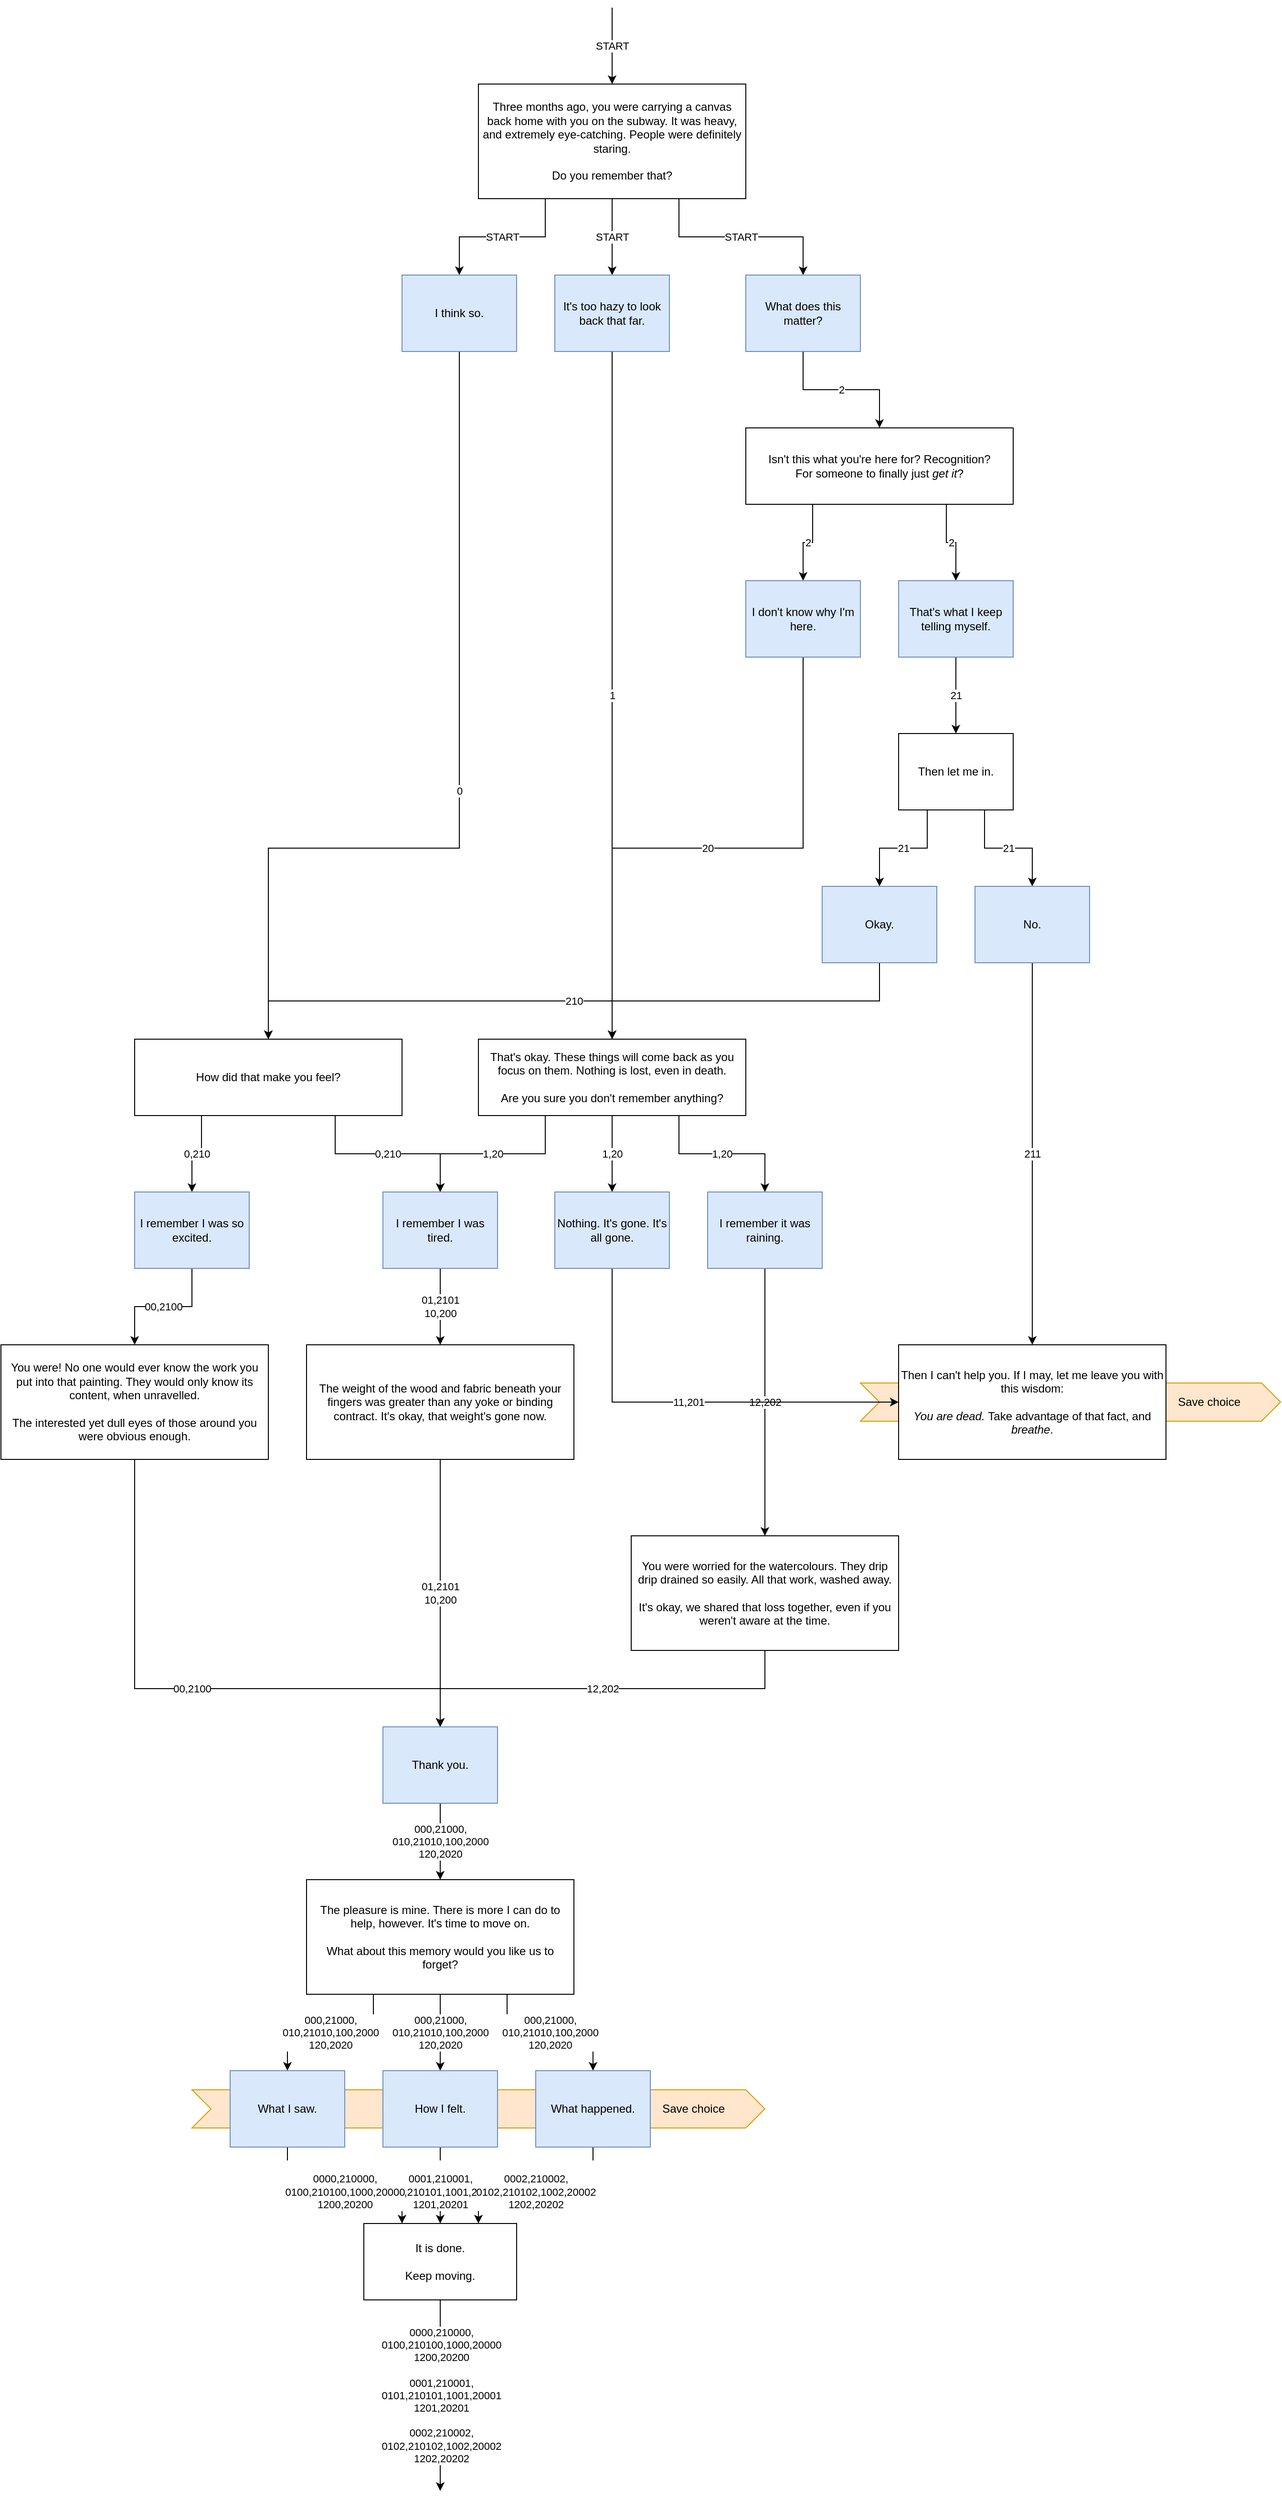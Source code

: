 <mxfile version="20.8.16" type="device"><diagram name="Page-1" id="pQX9E81zDKcZAxmBUOre"><mxGraphModel dx="1434" dy="956" grid="1" gridSize="10" guides="1" tooltips="1" connect="1" arrows="1" fold="1" page="1" pageScale="1" pageWidth="800" pageHeight="1000" math="0" shadow="0"><root><mxCell id="0"/><mxCell id="1" parent="0"/><mxCell id="snW1mZvmBjCbT33pp-t--63" value="&lt;blockquote style=&quot;margin: 0 0 0 40px; border: none; padding: 0px;&quot;&gt;&lt;blockquote style=&quot;margin: 0 0 0 40px; border: none; padding: 0px;&quot;&gt;&lt;blockquote style=&quot;margin: 0 0 0 40px; border: none; padding: 0px;&quot;&gt;Save choice&lt;/blockquote&gt;&lt;/blockquote&gt;&lt;/blockquote&gt;" style="shape=step;perimeter=stepPerimeter;whiteSpace=wrap;html=1;fixedSize=1;fillColor=#ffe6cc;strokeColor=#d79b00;align=right;spacingRight=40;" parent="1" vertex="1"><mxGeometry x="240" y="2220" width="600" height="40" as="geometry"/></mxCell><mxCell id="snW1mZvmBjCbT33pp-t--44" value="Save choice" style="shape=step;perimeter=stepPerimeter;whiteSpace=wrap;html=1;fixedSize=1;fillColor=#ffe6cc;strokeColor=#d79b00;align=right;spacingRight=40;" parent="1" vertex="1"><mxGeometry x="940" y="1480" width="440" height="40" as="geometry"/></mxCell><mxCell id="snW1mZvmBjCbT33pp-t--6" value="START" style="edgeStyle=orthogonalEdgeStyle;rounded=0;orthogonalLoop=1;jettySize=auto;html=1;exitX=0.25;exitY=1;exitDx=0;exitDy=0;entryX=0.5;entryY=0;entryDx=0;entryDy=0;" parent="1" source="snW1mZvmBjCbT33pp-t--2" target="snW1mZvmBjCbT33pp-t--3" edge="1"><mxGeometry relative="1" as="geometry"/></mxCell><mxCell id="snW1mZvmBjCbT33pp-t--7" value="START" style="edgeStyle=orthogonalEdgeStyle;rounded=0;orthogonalLoop=1;jettySize=auto;html=1;exitX=0.5;exitY=1;exitDx=0;exitDy=0;entryX=0.5;entryY=0;entryDx=0;entryDy=0;" parent="1" source="snW1mZvmBjCbT33pp-t--2" target="snW1mZvmBjCbT33pp-t--4" edge="1"><mxGeometry relative="1" as="geometry"/></mxCell><mxCell id="snW1mZvmBjCbT33pp-t--8" value="START" style="edgeStyle=orthogonalEdgeStyle;rounded=0;orthogonalLoop=1;jettySize=auto;html=1;exitX=0.75;exitY=1;exitDx=0;exitDy=0;entryX=0.5;entryY=0;entryDx=0;entryDy=0;" parent="1" source="snW1mZvmBjCbT33pp-t--2" target="snW1mZvmBjCbT33pp-t--5" edge="1"><mxGeometry relative="1" as="geometry"/></mxCell><mxCell id="gdWwz0Wvno0ZRztgGLdV-2" value="START" style="edgeStyle=orthogonalEdgeStyle;rounded=0;orthogonalLoop=1;jettySize=auto;html=1;exitX=0.5;exitY=0;exitDx=0;exitDy=0;startArrow=classic;startFill=1;endArrow=none;endFill=0;" parent="1" source="snW1mZvmBjCbT33pp-t--2" edge="1"><mxGeometry relative="1" as="geometry"><mxPoint x="680" y="40" as="targetPoint"/></mxGeometry></mxCell><mxCell id="snW1mZvmBjCbT33pp-t--2" value="Three months ago, you were carrying a canvas back home with you on the subway. It was heavy, and extremely eye-catching. People were definitely staring.&lt;br&gt;&lt;br&gt;Do you remember that?" style="rounded=0;whiteSpace=wrap;html=1;" parent="1" vertex="1"><mxGeometry x="540" y="120" width="280" height="120" as="geometry"/></mxCell><mxCell id="snW1mZvmBjCbT33pp-t--13" value="0" style="edgeStyle=orthogonalEdgeStyle;rounded=0;orthogonalLoop=1;jettySize=auto;html=1;exitX=0.5;exitY=1;exitDx=0;exitDy=0;entryX=0.5;entryY=0;entryDx=0;entryDy=0;" parent="1" source="snW1mZvmBjCbT33pp-t--3" target="snW1mZvmBjCbT33pp-t--9" edge="1"><mxGeometry relative="1" as="geometry"><Array as="points"><mxPoint x="520" y="920"/><mxPoint x="320" y="920"/></Array></mxGeometry></mxCell><mxCell id="snW1mZvmBjCbT33pp-t--3" value="I think so." style="rounded=0;whiteSpace=wrap;html=1;fillColor=#dae8fc;strokeColor=#6c8ebf;" parent="1" vertex="1"><mxGeometry x="460" y="320" width="120" height="80" as="geometry"/></mxCell><mxCell id="snW1mZvmBjCbT33pp-t--14" value="1" style="edgeStyle=orthogonalEdgeStyle;rounded=0;orthogonalLoop=1;jettySize=auto;html=1;exitX=0.5;exitY=1;exitDx=0;exitDy=0;entryX=0.5;entryY=0;entryDx=0;entryDy=0;" parent="1" source="snW1mZvmBjCbT33pp-t--4" target="snW1mZvmBjCbT33pp-t--10" edge="1"><mxGeometry relative="1" as="geometry"/></mxCell><mxCell id="snW1mZvmBjCbT33pp-t--4" value="It's too hazy to look back that far." style="rounded=0;whiteSpace=wrap;html=1;fillColor=#dae8fc;strokeColor=#6c8ebf;" parent="1" vertex="1"><mxGeometry x="620" y="320" width="120" height="80" as="geometry"/></mxCell><mxCell id="snW1mZvmBjCbT33pp-t--15" value="2" style="edgeStyle=orthogonalEdgeStyle;rounded=0;orthogonalLoop=1;jettySize=auto;html=1;exitX=0.5;exitY=1;exitDx=0;exitDy=0;entryX=0.5;entryY=0;entryDx=0;entryDy=0;" parent="1" source="snW1mZvmBjCbT33pp-t--5" target="snW1mZvmBjCbT33pp-t--11" edge="1"><mxGeometry relative="1" as="geometry"/></mxCell><mxCell id="snW1mZvmBjCbT33pp-t--5" value="What does this matter?" style="rounded=0;whiteSpace=wrap;html=1;fillColor=#dae8fc;strokeColor=#6c8ebf;" parent="1" vertex="1"><mxGeometry x="820" y="320" width="120" height="80" as="geometry"/></mxCell><mxCell id="snW1mZvmBjCbT33pp-t--24" value="0,210" style="edgeStyle=orthogonalEdgeStyle;rounded=0;orthogonalLoop=1;jettySize=auto;html=1;exitX=0.75;exitY=1;exitDx=0;exitDy=0;entryX=0.5;entryY=0;entryDx=0;entryDy=0;" parent="1" source="snW1mZvmBjCbT33pp-t--9" target="snW1mZvmBjCbT33pp-t--17" edge="1"><mxGeometry relative="1" as="geometry"/></mxCell><mxCell id="snW1mZvmBjCbT33pp-t--26" value="0,210" style="edgeStyle=orthogonalEdgeStyle;rounded=0;orthogonalLoop=1;jettySize=auto;html=1;exitX=0.25;exitY=1;exitDx=0;exitDy=0;entryX=0.5;entryY=0;entryDx=0;entryDy=0;" parent="1" source="snW1mZvmBjCbT33pp-t--9" target="snW1mZvmBjCbT33pp-t--25" edge="1"><mxGeometry relative="1" as="geometry"/></mxCell><mxCell id="snW1mZvmBjCbT33pp-t--9" value="How did that make you feel?" style="rounded=0;whiteSpace=wrap;html=1;" parent="1" vertex="1"><mxGeometry x="180" y="1120" width="280" height="80" as="geometry"/></mxCell><mxCell id="snW1mZvmBjCbT33pp-t--19" value="1,20" style="edgeStyle=orthogonalEdgeStyle;rounded=0;orthogonalLoop=1;jettySize=auto;html=1;exitX=0.5;exitY=1;exitDx=0;exitDy=0;entryX=0.5;entryY=0;entryDx=0;entryDy=0;" parent="1" source="snW1mZvmBjCbT33pp-t--10" target="snW1mZvmBjCbT33pp-t--18" edge="1"><mxGeometry relative="1" as="geometry"/></mxCell><mxCell id="snW1mZvmBjCbT33pp-t--22" value="1,20" style="edgeStyle=orthogonalEdgeStyle;rounded=0;orthogonalLoop=1;jettySize=auto;html=1;exitX=0.25;exitY=1;exitDx=0;exitDy=0;entryX=0.5;entryY=0;entryDx=0;entryDy=0;" parent="1" source="snW1mZvmBjCbT33pp-t--10" target="snW1mZvmBjCbT33pp-t--17" edge="1"><mxGeometry relative="1" as="geometry"/></mxCell><mxCell id="snW1mZvmBjCbT33pp-t--23" value="1,20" style="edgeStyle=orthogonalEdgeStyle;rounded=0;orthogonalLoop=1;jettySize=auto;html=1;exitX=0.75;exitY=1;exitDx=0;exitDy=0;entryX=0.5;entryY=0;entryDx=0;entryDy=0;" parent="1" source="snW1mZvmBjCbT33pp-t--10" target="snW1mZvmBjCbT33pp-t--16" edge="1"><mxGeometry relative="1" as="geometry"/></mxCell><mxCell id="snW1mZvmBjCbT33pp-t--10" value="That's okay. These things will come back as you focus on them. Nothing is lost, even in death.&lt;br&gt;&lt;br&gt;Are you sure you don't remember anything?" style="rounded=0;whiteSpace=wrap;html=1;" parent="1" vertex="1"><mxGeometry x="540" y="1120" width="280" height="80" as="geometry"/></mxCell><mxCell id="snW1mZvmBjCbT33pp-t--30" value="2" style="edgeStyle=orthogonalEdgeStyle;rounded=0;orthogonalLoop=1;jettySize=auto;html=1;exitX=0.25;exitY=1;exitDx=0;exitDy=0;entryX=0.5;entryY=0;entryDx=0;entryDy=0;" parent="1" source="snW1mZvmBjCbT33pp-t--11" target="snW1mZvmBjCbT33pp-t--28" edge="1"><mxGeometry relative="1" as="geometry"/></mxCell><mxCell id="snW1mZvmBjCbT33pp-t--31" value="2" style="edgeStyle=orthogonalEdgeStyle;rounded=0;orthogonalLoop=1;jettySize=auto;html=1;exitX=0.75;exitY=1;exitDx=0;exitDy=0;entryX=0.5;entryY=0;entryDx=0;entryDy=0;" parent="1" source="snW1mZvmBjCbT33pp-t--11" target="snW1mZvmBjCbT33pp-t--29" edge="1"><mxGeometry relative="1" as="geometry"/></mxCell><mxCell id="snW1mZvmBjCbT33pp-t--11" value="Isn't this what you're here for? Recognition?&lt;br&gt;For someone to finally just &lt;i&gt;get it&lt;/i&gt;?" style="rounded=0;whiteSpace=wrap;html=1;" parent="1" vertex="1"><mxGeometry x="820" y="480" width="280" height="80" as="geometry"/></mxCell><mxCell id="snW1mZvmBjCbT33pp-t--48" value="12,202" style="edgeStyle=orthogonalEdgeStyle;rounded=0;orthogonalLoop=1;jettySize=auto;html=1;exitX=0.5;exitY=1;exitDx=0;exitDy=0;entryX=0.5;entryY=0;entryDx=0;entryDy=0;" parent="1" source="snW1mZvmBjCbT33pp-t--16" target="snW1mZvmBjCbT33pp-t--47" edge="1"><mxGeometry relative="1" as="geometry"/></mxCell><mxCell id="snW1mZvmBjCbT33pp-t--16" value="I remember it was raining." style="rounded=0;whiteSpace=wrap;html=1;fillColor=#dae8fc;strokeColor=#6c8ebf;" parent="1" vertex="1"><mxGeometry x="780" y="1280" width="120" height="80" as="geometry"/></mxCell><mxCell id="snW1mZvmBjCbT33pp-t--49" value="01,2101&lt;br&gt;10,200" style="edgeStyle=orthogonalEdgeStyle;rounded=0;orthogonalLoop=1;jettySize=auto;html=1;exitX=0.5;exitY=1;exitDx=0;exitDy=0;entryX=0.5;entryY=0;entryDx=0;entryDy=0;" parent="1" source="snW1mZvmBjCbT33pp-t--17" target="snW1mZvmBjCbT33pp-t--46" edge="1"><mxGeometry relative="1" as="geometry"><mxPoint as="offset"/></mxGeometry></mxCell><mxCell id="snW1mZvmBjCbT33pp-t--17" value="I remember I was tired." style="rounded=0;whiteSpace=wrap;html=1;fillColor=#dae8fc;strokeColor=#6c8ebf;" parent="1" vertex="1"><mxGeometry x="440" y="1280" width="120" height="80" as="geometry"/></mxCell><mxCell id="snW1mZvmBjCbT33pp-t--43" value="11,201" style="edgeStyle=orthogonalEdgeStyle;rounded=0;orthogonalLoop=1;jettySize=auto;html=1;exitX=0.5;exitY=1;exitDx=0;exitDy=0;entryX=0;entryY=0.5;entryDx=0;entryDy=0;" parent="1" source="snW1mZvmBjCbT33pp-t--18" target="snW1mZvmBjCbT33pp-t--41" edge="1"><mxGeometry relative="1" as="geometry"/></mxCell><mxCell id="snW1mZvmBjCbT33pp-t--18" value="Nothing. It's gone. It's all gone." style="rounded=0;whiteSpace=wrap;html=1;fillColor=#dae8fc;strokeColor=#6c8ebf;" parent="1" vertex="1"><mxGeometry x="620" y="1280" width="120" height="80" as="geometry"/></mxCell><mxCell id="snW1mZvmBjCbT33pp-t--50" value="00,2100" style="edgeStyle=orthogonalEdgeStyle;rounded=0;orthogonalLoop=1;jettySize=auto;html=1;exitX=0.5;exitY=1;exitDx=0;exitDy=0;entryX=0.5;entryY=0;entryDx=0;entryDy=0;" parent="1" source="snW1mZvmBjCbT33pp-t--25" target="snW1mZvmBjCbT33pp-t--45" edge="1"><mxGeometry relative="1" as="geometry"/></mxCell><mxCell id="snW1mZvmBjCbT33pp-t--25" value="I remember I was so excited." style="rounded=0;whiteSpace=wrap;html=1;fillColor=#dae8fc;strokeColor=#6c8ebf;" parent="1" vertex="1"><mxGeometry x="180" y="1280" width="120" height="80" as="geometry"/></mxCell><mxCell id="snW1mZvmBjCbT33pp-t--32" value="20" style="edgeStyle=orthogonalEdgeStyle;rounded=0;orthogonalLoop=1;jettySize=auto;html=1;exitX=0.5;exitY=1;exitDx=0;exitDy=0;entryX=0.5;entryY=0;entryDx=0;entryDy=0;" parent="1" source="snW1mZvmBjCbT33pp-t--28" target="snW1mZvmBjCbT33pp-t--10" edge="1"><mxGeometry relative="1" as="geometry"/></mxCell><mxCell id="snW1mZvmBjCbT33pp-t--28" value="I don't know why I'm here." style="rounded=0;whiteSpace=wrap;html=1;fillColor=#dae8fc;strokeColor=#6c8ebf;" parent="1" vertex="1"><mxGeometry x="820" y="640" width="120" height="80" as="geometry"/></mxCell><mxCell id="snW1mZvmBjCbT33pp-t--34" value="21" style="edgeStyle=orthogonalEdgeStyle;rounded=0;orthogonalLoop=1;jettySize=auto;html=1;exitX=0.5;exitY=1;exitDx=0;exitDy=0;entryX=0.5;entryY=0;entryDx=0;entryDy=0;" parent="1" source="snW1mZvmBjCbT33pp-t--29" target="snW1mZvmBjCbT33pp-t--33" edge="1"><mxGeometry relative="1" as="geometry"/></mxCell><mxCell id="snW1mZvmBjCbT33pp-t--29" value="That's what I keep telling myself." style="rounded=0;whiteSpace=wrap;html=1;fillColor=#dae8fc;strokeColor=#6c8ebf;" parent="1" vertex="1"><mxGeometry x="980" y="640" width="120" height="80" as="geometry"/></mxCell><mxCell id="snW1mZvmBjCbT33pp-t--37" value="21" style="edgeStyle=orthogonalEdgeStyle;rounded=0;orthogonalLoop=1;jettySize=auto;html=1;exitX=0.25;exitY=1;exitDx=0;exitDy=0;entryX=0.5;entryY=0;entryDx=0;entryDy=0;" parent="1" source="snW1mZvmBjCbT33pp-t--33" target="snW1mZvmBjCbT33pp-t--35" edge="1"><mxGeometry relative="1" as="geometry"/></mxCell><mxCell id="snW1mZvmBjCbT33pp-t--38" value="21" style="edgeStyle=orthogonalEdgeStyle;rounded=0;orthogonalLoop=1;jettySize=auto;html=1;exitX=0.75;exitY=1;exitDx=0;exitDy=0;entryX=0.5;entryY=0;entryDx=0;entryDy=0;" parent="1" source="snW1mZvmBjCbT33pp-t--33" target="snW1mZvmBjCbT33pp-t--36" edge="1"><mxGeometry relative="1" as="geometry"/></mxCell><mxCell id="snW1mZvmBjCbT33pp-t--33" value="Then let me in." style="rounded=0;whiteSpace=wrap;html=1;" parent="1" vertex="1"><mxGeometry x="980" y="800" width="120" height="80" as="geometry"/></mxCell><mxCell id="snW1mZvmBjCbT33pp-t--40" value="210" style="edgeStyle=orthogonalEdgeStyle;rounded=0;orthogonalLoop=1;jettySize=auto;html=1;exitX=0.5;exitY=1;exitDx=0;exitDy=0;entryX=0.5;entryY=0;entryDx=0;entryDy=0;" parent="1" source="snW1mZvmBjCbT33pp-t--35" target="snW1mZvmBjCbT33pp-t--9" edge="1"><mxGeometry relative="1" as="geometry"/></mxCell><mxCell id="snW1mZvmBjCbT33pp-t--35" value="Okay." style="rounded=0;whiteSpace=wrap;html=1;fillColor=#dae8fc;strokeColor=#6c8ebf;" parent="1" vertex="1"><mxGeometry x="900" y="960" width="120" height="80" as="geometry"/></mxCell><mxCell id="snW1mZvmBjCbT33pp-t--42" value="211" style="edgeStyle=orthogonalEdgeStyle;rounded=0;orthogonalLoop=1;jettySize=auto;html=1;exitX=0.5;exitY=1;exitDx=0;exitDy=0;entryX=0.5;entryY=0;entryDx=0;entryDy=0;" parent="1" source="snW1mZvmBjCbT33pp-t--36" target="snW1mZvmBjCbT33pp-t--41" edge="1"><mxGeometry relative="1" as="geometry"/></mxCell><mxCell id="snW1mZvmBjCbT33pp-t--36" value="No." style="rounded=0;whiteSpace=wrap;html=1;fillColor=#dae8fc;strokeColor=#6c8ebf;" parent="1" vertex="1"><mxGeometry x="1060" y="960" width="120" height="80" as="geometry"/></mxCell><mxCell id="snW1mZvmBjCbT33pp-t--41" value="Then I can't help you. If I may, let me leave you with this wisdom:&lt;br&gt;&lt;br&gt;&lt;i&gt;You are dead. &lt;/i&gt;Take advantage of that fact, and &lt;i&gt;breathe&lt;/i&gt;." style="rounded=0;whiteSpace=wrap;html=1;" parent="1" vertex="1"><mxGeometry x="980" y="1440" width="280" height="120" as="geometry"/></mxCell><mxCell id="snW1mZvmBjCbT33pp-t--53" value="00,2100" style="edgeStyle=orthogonalEdgeStyle;rounded=0;orthogonalLoop=1;jettySize=auto;html=1;exitX=0.5;exitY=1;exitDx=0;exitDy=0;" parent="1" source="snW1mZvmBjCbT33pp-t--45" edge="1"><mxGeometry relative="1" as="geometry"><mxPoint x="500" y="1840" as="targetPoint"/><Array as="points"><mxPoint x="180" y="1800"/><mxPoint x="500" y="1800"/></Array></mxGeometry></mxCell><mxCell id="snW1mZvmBjCbT33pp-t--45" value="You were! No one would ever know the work you put into that painting. They would only know its content, when unravelled.&lt;br&gt;&lt;br&gt;The interested yet dull eyes of those around you were obvious enough." style="rounded=0;whiteSpace=wrap;html=1;" parent="1" vertex="1"><mxGeometry x="40" y="1440" width="280" height="120" as="geometry"/></mxCell><mxCell id="snW1mZvmBjCbT33pp-t--52" value="01,2101&lt;br style=&quot;border-color: var(--border-color);&quot;&gt;10,200" style="edgeStyle=orthogonalEdgeStyle;rounded=0;orthogonalLoop=1;jettySize=auto;html=1;exitX=0.5;exitY=1;exitDx=0;exitDy=0;entryX=0.5;entryY=0;entryDx=0;entryDy=0;" parent="1" source="snW1mZvmBjCbT33pp-t--46" target="snW1mZvmBjCbT33pp-t--51" edge="1"><mxGeometry relative="1" as="geometry"/></mxCell><mxCell id="snW1mZvmBjCbT33pp-t--46" value="The weight of the wood and fabric beneath your fingers was greater than any yoke or binding contract. It's okay, that weight's gone now." style="rounded=0;whiteSpace=wrap;html=1;" parent="1" vertex="1"><mxGeometry x="360" y="1440" width="280" height="120" as="geometry"/></mxCell><mxCell id="snW1mZvmBjCbT33pp-t--54" value="12,202" style="edgeStyle=orthogonalEdgeStyle;rounded=0;orthogonalLoop=1;jettySize=auto;html=1;exitX=0.5;exitY=1;exitDx=0;exitDy=0;entryX=0.5;entryY=0;entryDx=0;entryDy=0;" parent="1" source="snW1mZvmBjCbT33pp-t--47" target="snW1mZvmBjCbT33pp-t--51" edge="1"><mxGeometry relative="1" as="geometry"/></mxCell><mxCell id="snW1mZvmBjCbT33pp-t--47" value="You were worried for the watercolours. They drip drip drained so easily. All that work, washed away.&lt;br&gt;&lt;br&gt;It's okay, we shared that loss together, even if you weren't aware at the time." style="rounded=0;whiteSpace=wrap;html=1;" parent="1" vertex="1"><mxGeometry x="700" y="1640" width="280" height="120" as="geometry"/></mxCell><mxCell id="snW1mZvmBjCbT33pp-t--56" value="000,21000,&lt;br&gt;010,21010,100,2000&lt;br&gt;120,2020" style="edgeStyle=orthogonalEdgeStyle;rounded=0;orthogonalLoop=1;jettySize=auto;html=1;exitX=0.5;exitY=1;exitDx=0;exitDy=0;entryX=0.5;entryY=0;entryDx=0;entryDy=0;" parent="1" source="snW1mZvmBjCbT33pp-t--51" target="snW1mZvmBjCbT33pp-t--55" edge="1"><mxGeometry relative="1" as="geometry"/></mxCell><mxCell id="snW1mZvmBjCbT33pp-t--51" value="Thank you." style="rounded=0;whiteSpace=wrap;html=1;fillColor=#dae8fc;strokeColor=#6c8ebf;" parent="1" vertex="1"><mxGeometry x="440" y="1840" width="120" height="80" as="geometry"/></mxCell><mxCell id="snW1mZvmBjCbT33pp-t--60" value="000,21000,&lt;br style=&quot;border-color: var(--border-color);&quot;&gt;010,21010,100,2000&lt;br style=&quot;border-color: var(--border-color);&quot;&gt;120,2020" style="edgeStyle=orthogonalEdgeStyle;rounded=0;orthogonalLoop=1;jettySize=auto;html=1;exitX=0.25;exitY=1;exitDx=0;exitDy=0;entryX=0.5;entryY=0;entryDx=0;entryDy=0;" parent="1" source="snW1mZvmBjCbT33pp-t--55" target="snW1mZvmBjCbT33pp-t--58" edge="1"><mxGeometry relative="1" as="geometry"/></mxCell><mxCell id="snW1mZvmBjCbT33pp-t--61" value="000,21000,&lt;br style=&quot;border-color: var(--border-color);&quot;&gt;010,21010,100,2000&lt;br style=&quot;border-color: var(--border-color);&quot;&gt;120,2020" style="edgeStyle=orthogonalEdgeStyle;rounded=0;orthogonalLoop=1;jettySize=auto;html=1;exitX=0.5;exitY=1;exitDx=0;exitDy=0;entryX=0.5;entryY=0;entryDx=0;entryDy=0;" parent="1" source="snW1mZvmBjCbT33pp-t--55" target="snW1mZvmBjCbT33pp-t--57" edge="1"><mxGeometry relative="1" as="geometry"/></mxCell><mxCell id="snW1mZvmBjCbT33pp-t--62" value="000,21000,&lt;br style=&quot;border-color: var(--border-color);&quot;&gt;010,21010,100,2000&lt;br style=&quot;border-color: var(--border-color);&quot;&gt;120,2020" style="edgeStyle=orthogonalEdgeStyle;rounded=0;orthogonalLoop=1;jettySize=auto;html=1;exitX=0.75;exitY=1;exitDx=0;exitDy=0;entryX=0.5;entryY=0;entryDx=0;entryDy=0;" parent="1" source="snW1mZvmBjCbT33pp-t--55" target="snW1mZvmBjCbT33pp-t--59" edge="1"><mxGeometry relative="1" as="geometry"/></mxCell><mxCell id="snW1mZvmBjCbT33pp-t--55" value="The pleasure is mine. There is more I can do to help, however. It's time to move on.&lt;br&gt;&lt;br&gt;What about this memory would you like us to forget?" style="rounded=0;whiteSpace=wrap;html=1;" parent="1" vertex="1"><mxGeometry x="360" y="2000" width="280" height="120" as="geometry"/></mxCell><mxCell id="snW1mZvmBjCbT33pp-t--66" value="&lt;br style=&quot;border-color: var(--border-color);&quot;&gt;0001,210001,&lt;br style=&quot;border-color: var(--border-color);&quot;&gt;&lt;span style=&quot;border-color: var(--border-color);&quot;&gt;0101,210101,1001,20001&lt;/span&gt;&lt;br style=&quot;border-color: var(--border-color);&quot;&gt;&lt;span style=&quot;border-color: var(--border-color);&quot;&gt;1201,20201&lt;/span&gt;" style="edgeStyle=orthogonalEdgeStyle;rounded=0;orthogonalLoop=1;jettySize=auto;html=1;exitX=0.5;exitY=1;exitDx=0;exitDy=0;entryX=0.5;entryY=0;entryDx=0;entryDy=0;" parent="1" source="snW1mZvmBjCbT33pp-t--57" target="snW1mZvmBjCbT33pp-t--64" edge="1"><mxGeometry relative="1" as="geometry"><mxPoint as="offset"/></mxGeometry></mxCell><mxCell id="snW1mZvmBjCbT33pp-t--57" value="How I felt." style="rounded=0;whiteSpace=wrap;html=1;fillColor=#dae8fc;strokeColor=#6c8ebf;" parent="1" vertex="1"><mxGeometry x="440" y="2200" width="120" height="80" as="geometry"/></mxCell><mxCell id="snW1mZvmBjCbT33pp-t--65" value="&lt;br&gt;&lt;span style=&quot;color: rgb(0, 0, 0); font-family: Helvetica; font-size: 11px; font-style: normal; font-variant-ligatures: normal; font-variant-caps: normal; font-weight: 400; letter-spacing: normal; orphans: 2; text-align: center; text-indent: 0px; text-transform: none; widows: 2; word-spacing: 0px; -webkit-text-stroke-width: 0px; background-color: rgb(255, 255, 255); text-decoration-thickness: initial; text-decoration-style: initial; text-decoration-color: initial; float: none; display: inline !important;&quot;&gt;0000,210000,&lt;/span&gt;&lt;br style=&quot;border-color: var(--border-color); color: rgb(0, 0, 0); font-family: Helvetica; font-size: 11px; font-style: normal; font-variant-ligatures: normal; font-variant-caps: normal; font-weight: 400; letter-spacing: normal; orphans: 2; text-align: center; text-indent: 0px; text-transform: none; widows: 2; word-spacing: 0px; -webkit-text-stroke-width: 0px; text-decoration-thickness: initial; text-decoration-style: initial; text-decoration-color: initial;&quot;&gt;&lt;span style=&quot;color: rgb(0, 0, 0); font-family: Helvetica; font-size: 11px; font-style: normal; font-variant-ligatures: normal; font-variant-caps: normal; font-weight: 400; letter-spacing: normal; orphans: 2; text-align: center; text-indent: 0px; text-transform: none; widows: 2; word-spacing: 0px; -webkit-text-stroke-width: 0px; background-color: rgb(255, 255, 255); text-decoration-thickness: initial; text-decoration-style: initial; text-decoration-color: initial; float: none; display: inline !important;&quot;&gt;0100,210100,1000,20000&lt;/span&gt;&lt;br style=&quot;border-color: var(--border-color); color: rgb(0, 0, 0); font-family: Helvetica; font-size: 11px; font-style: normal; font-variant-ligatures: normal; font-variant-caps: normal; font-weight: 400; letter-spacing: normal; orphans: 2; text-align: center; text-indent: 0px; text-transform: none; widows: 2; word-spacing: 0px; -webkit-text-stroke-width: 0px; text-decoration-thickness: initial; text-decoration-style: initial; text-decoration-color: initial;&quot;&gt;&lt;span style=&quot;color: rgb(0, 0, 0); font-family: Helvetica; font-size: 11px; font-style: normal; font-variant-ligatures: normal; font-variant-caps: normal; font-weight: 400; letter-spacing: normal; orphans: 2; text-align: center; text-indent: 0px; text-transform: none; widows: 2; word-spacing: 0px; -webkit-text-stroke-width: 0px; background-color: rgb(255, 255, 255); text-decoration-thickness: initial; text-decoration-style: initial; text-decoration-color: initial; float: none; display: inline !important;&quot;&gt;1200,20200&lt;/span&gt;&lt;br&gt;" style="edgeStyle=orthogonalEdgeStyle;rounded=0;orthogonalLoop=1;jettySize=auto;html=1;exitX=0.5;exitY=1;exitDx=0;exitDy=0;entryX=0.25;entryY=0;entryDx=0;entryDy=0;" parent="1" source="snW1mZvmBjCbT33pp-t--58" target="snW1mZvmBjCbT33pp-t--64" edge="1"><mxGeometry relative="1" as="geometry"/></mxCell><mxCell id="snW1mZvmBjCbT33pp-t--58" value="What I saw." style="rounded=0;whiteSpace=wrap;html=1;fillColor=#dae8fc;strokeColor=#6c8ebf;" parent="1" vertex="1"><mxGeometry x="280" y="2200" width="120" height="80" as="geometry"/></mxCell><mxCell id="snW1mZvmBjCbT33pp-t--67" value="&lt;br style=&quot;border-color: var(--border-color);&quot;&gt;0002,210002,&lt;br style=&quot;border-color: var(--border-color);&quot;&gt;&lt;span style=&quot;border-color: var(--border-color);&quot;&gt;0102,210102,1002,20002&lt;/span&gt;&lt;br style=&quot;border-color: var(--border-color);&quot;&gt;&lt;span style=&quot;border-color: var(--border-color);&quot;&gt;1202,20202&lt;/span&gt;" style="edgeStyle=orthogonalEdgeStyle;rounded=0;orthogonalLoop=1;jettySize=auto;html=1;exitX=0.5;exitY=1;exitDx=0;exitDy=0;entryX=0.75;entryY=0;entryDx=0;entryDy=0;" parent="1" source="snW1mZvmBjCbT33pp-t--59" target="snW1mZvmBjCbT33pp-t--64" edge="1"><mxGeometry relative="1" as="geometry"><mxPoint as="offset"/></mxGeometry></mxCell><mxCell id="snW1mZvmBjCbT33pp-t--59" value="What happened." style="rounded=0;whiteSpace=wrap;html=1;fillColor=#dae8fc;strokeColor=#6c8ebf;" parent="1" vertex="1"><mxGeometry x="600" y="2200" width="120" height="80" as="geometry"/></mxCell><mxCell id="gdWwz0Wvno0ZRztgGLdV-3" value="0000,210000,&lt;br style=&quot;border-color: var(--border-color);&quot;&gt;&lt;span style=&quot;border-color: var(--border-color);&quot;&gt;0100,210100,1000,20000&lt;/span&gt;&lt;br style=&quot;border-color: var(--border-color);&quot;&gt;&lt;span style=&quot;border-color: var(--border-color);&quot;&gt;1200,20200&lt;br&gt;&lt;br style=&quot;border-color: var(--border-color);&quot;&gt;0001,210001,&lt;br style=&quot;border-color: var(--border-color);&quot;&gt;0101,210101,1001,20001&lt;br style=&quot;border-color: var(--border-color);&quot;&gt;&lt;span style=&quot;border-color: var(--border-color);&quot;&gt;1201,20201&lt;br&gt;&lt;/span&gt;&lt;br style=&quot;border-color: var(--border-color);&quot;&gt;0002,210002,&lt;br style=&quot;border-color: var(--border-color);&quot;&gt;0102,210102,1002,20002&lt;br style=&quot;border-color: var(--border-color);&quot;&gt;&lt;span style=&quot;border-color: var(--border-color);&quot;&gt;1202,20202&lt;/span&gt;&lt;br&gt;&lt;/span&gt;" style="edgeStyle=orthogonalEdgeStyle;rounded=0;orthogonalLoop=1;jettySize=auto;html=1;exitX=0.5;exitY=1;exitDx=0;exitDy=0;startArrow=none;startFill=0;endArrow=classic;endFill=1;" parent="1" source="snW1mZvmBjCbT33pp-t--64" edge="1"><mxGeometry relative="1" as="geometry"><mxPoint x="500" y="2640" as="targetPoint"/></mxGeometry></mxCell><mxCell id="snW1mZvmBjCbT33pp-t--64" value="It is done.&lt;br&gt;&lt;br&gt;Keep moving." style="rounded=0;whiteSpace=wrap;html=1;" parent="1" vertex="1"><mxGeometry x="420" y="2360" width="160" height="80" as="geometry"/></mxCell></root></mxGraphModel></diagram></mxfile>